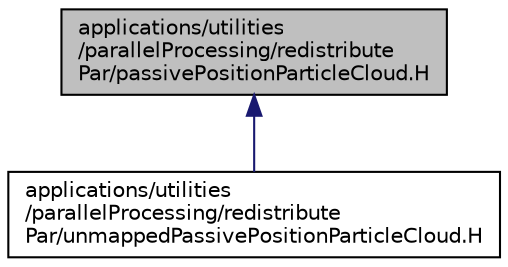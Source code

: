 digraph "applications/utilities/parallelProcessing/redistributePar/passivePositionParticleCloud.H"
{
  bgcolor="transparent";
  edge [fontname="Helvetica",fontsize="10",labelfontname="Helvetica",labelfontsize="10"];
  node [fontname="Helvetica",fontsize="10",shape=record];
  Node1 [label="applications/utilities\l/parallelProcessing/redistribute\lPar/passivePositionParticleCloud.H",height=0.2,width=0.4,color="black", fillcolor="grey75", style="filled" fontcolor="black"];
  Node1 -> Node2 [dir="back",color="midnightblue",fontsize="10",style="solid",fontname="Helvetica"];
  Node2 [label="applications/utilities\l/parallelProcessing/redistribute\lPar/unmappedPassivePositionParticleCloud.H",height=0.2,width=0.4,color="black",URL="$unmappedPassivePositionParticleCloud_8H.html"];
}
